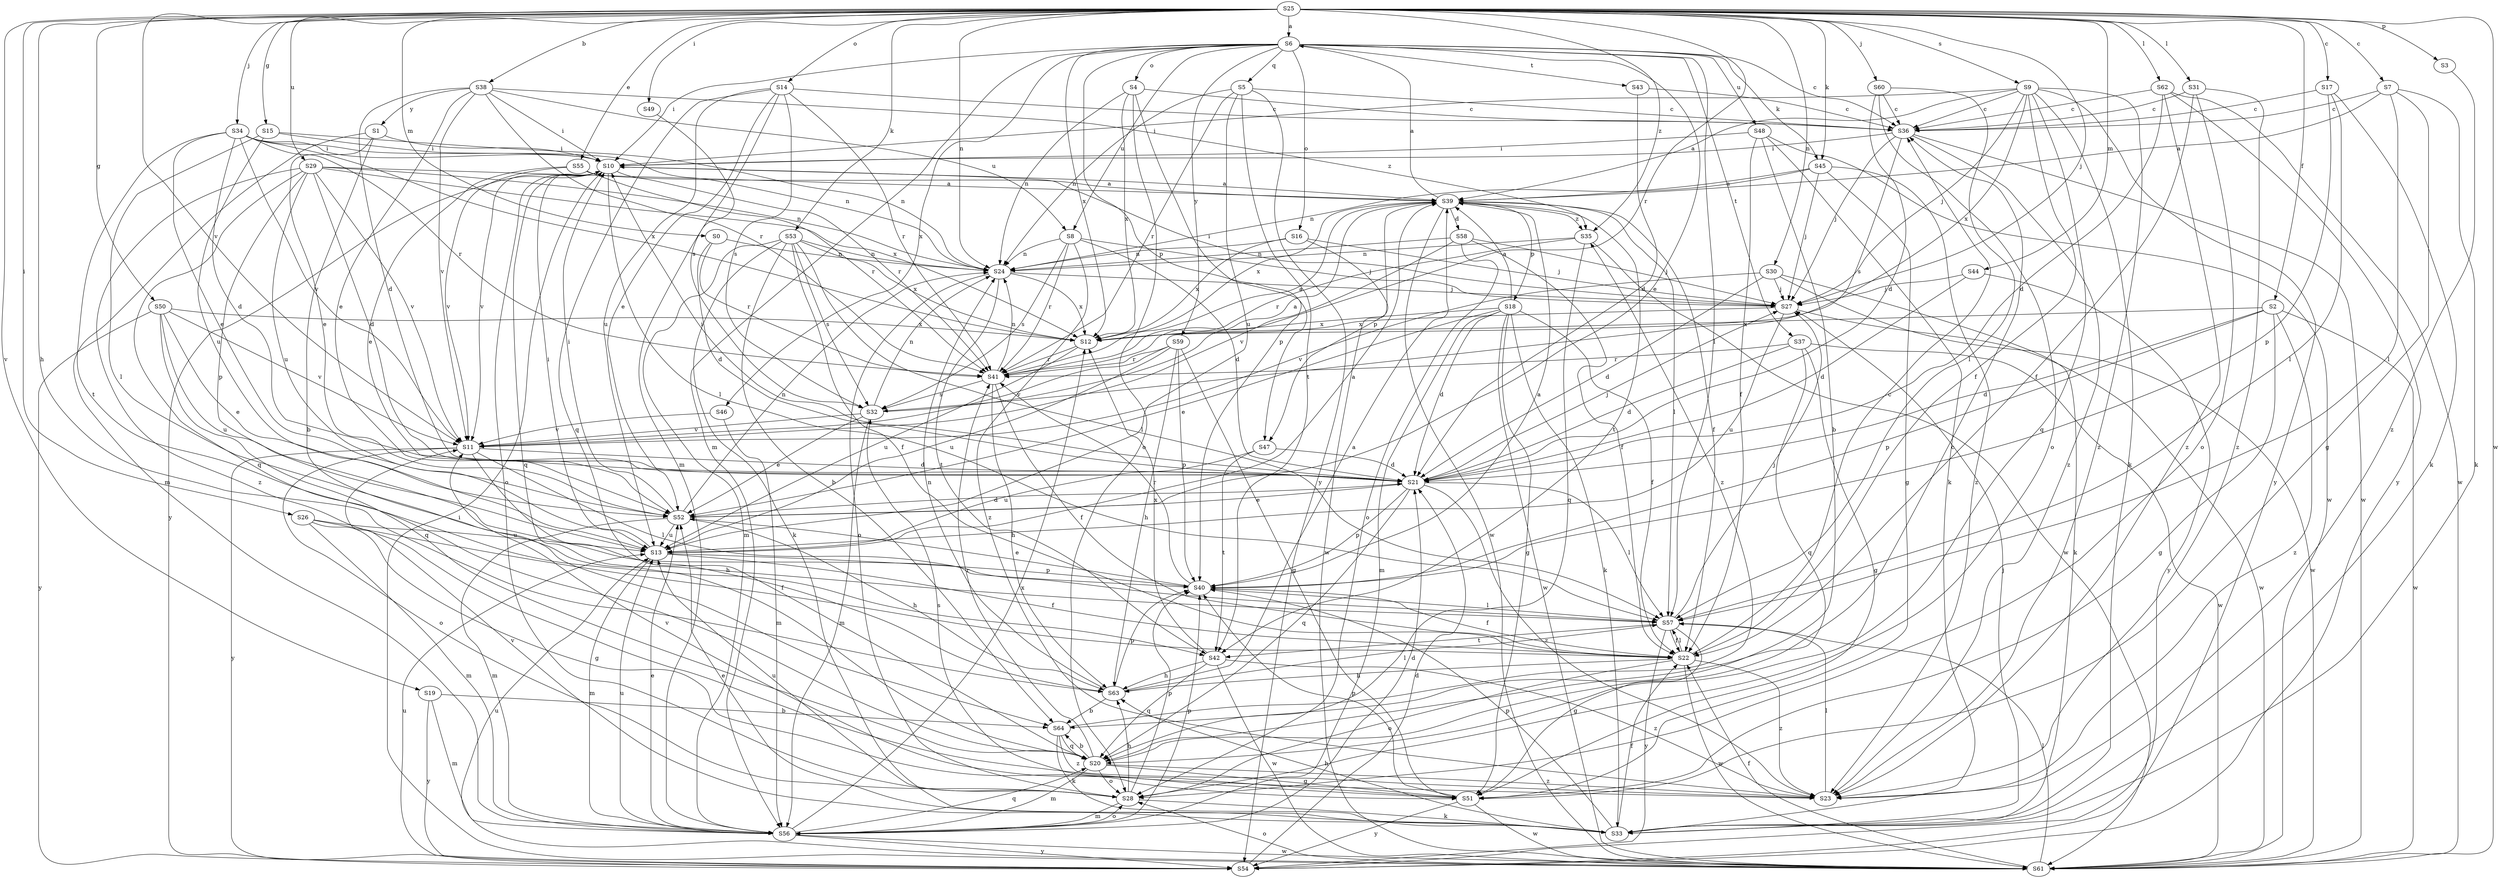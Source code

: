 strict digraph  {
S25;
S6;
S39;
S38;
S64;
S17;
S7;
S36;
S58;
S21;
S55;
S52;
S2;
S22;
S50;
S15;
S51;
S63;
S49;
S26;
S10;
S60;
S34;
S27;
S53;
S45;
S33;
S62;
S31;
S57;
S44;
S0;
S56;
S30;
S24;
S14;
S16;
S4;
S28;
S3;
S47;
S18;
S40;
S5;
S20;
S41;
S9;
S32;
S37;
S43;
S42;
S29;
S48;
S8;
S13;
S19;
S11;
S61;
S46;
S12;
S59;
S1;
S54;
S35;
S23;
S25 -> S6  [label=a];
S25 -> S38  [label=b];
S25 -> S17  [label=c];
S25 -> S7  [label=c];
S25 -> S55  [label=e];
S25 -> S2  [label=f];
S25 -> S50  [label=g];
S25 -> S15  [label=g];
S25 -> S63  [label=h];
S25 -> S49  [label=i];
S25 -> S26  [label=i];
S25 -> S60  [label=j];
S25 -> S34  [label=j];
S25 -> S27  [label=j];
S25 -> S53  [label=k];
S25 -> S45  [label=k];
S25 -> S62  [label=l];
S25 -> S31  [label=l];
S25 -> S44  [label=m];
S25 -> S0  [label=m];
S25 -> S30  [label=n];
S25 -> S24  [label=n];
S25 -> S14  [label=o];
S25 -> S3  [label=p];
S25 -> S41  [label=r];
S25 -> S9  [label=s];
S25 -> S29  [label=u];
S25 -> S19  [label=v];
S25 -> S11  [label=v];
S25 -> S61  [label=w];
S25 -> S35  [label=z];
S6 -> S36  [label=c];
S6 -> S52  [label=e];
S6 -> S10  [label=i];
S6 -> S45  [label=k];
S6 -> S57  [label=l];
S6 -> S56  [label=m];
S6 -> S16  [label=o];
S6 -> S4  [label=o];
S6 -> S47  [label=p];
S6 -> S5  [label=q];
S6 -> S37  [label=t];
S6 -> S43  [label=t];
S6 -> S48  [label=u];
S6 -> S8  [label=u];
S6 -> S46  [label=x];
S6 -> S12  [label=x];
S6 -> S59  [label=y];
S39 -> S6  [label=a];
S39 -> S58  [label=d];
S39 -> S22  [label=f];
S39 -> S57  [label=l];
S39 -> S47  [label=p];
S39 -> S18  [label=p];
S39 -> S42  [label=t];
S39 -> S61  [label=w];
S39 -> S12  [label=x];
S39 -> S35  [label=z];
S38 -> S21  [label=d];
S38 -> S52  [label=e];
S38 -> S10  [label=i];
S38 -> S41  [label=r];
S38 -> S8  [label=u];
S38 -> S11  [label=v];
S38 -> S1  [label=y];
S38 -> S35  [label=z];
S64 -> S33  [label=k];
S64 -> S20  [label=q];
S64 -> S35  [label=z];
S64 -> S23  [label=z];
S17 -> S36  [label=c];
S17 -> S33  [label=k];
S17 -> S57  [label=l];
S17 -> S40  [label=p];
S7 -> S39  [label=a];
S7 -> S36  [label=c];
S7 -> S51  [label=g];
S7 -> S33  [label=k];
S7 -> S57  [label=l];
S36 -> S10  [label=i];
S36 -> S27  [label=j];
S36 -> S32  [label=s];
S36 -> S61  [label=w];
S36 -> S23  [label=z];
S58 -> S22  [label=f];
S58 -> S27  [label=j];
S58 -> S24  [label=n];
S58 -> S28  [label=o];
S58 -> S11  [label=v];
S21 -> S52  [label=e];
S21 -> S10  [label=i];
S21 -> S27  [label=j];
S21 -> S57  [label=l];
S21 -> S40  [label=p];
S21 -> S20  [label=q];
S21 -> S23  [label=z];
S55 -> S39  [label=a];
S55 -> S52  [label=e];
S55 -> S41  [label=r];
S55 -> S11  [label=v];
S52 -> S21  [label=d];
S52 -> S63  [label=h];
S52 -> S10  [label=i];
S52 -> S56  [label=m];
S52 -> S24  [label=n];
S52 -> S13  [label=u];
S2 -> S21  [label=d];
S2 -> S51  [label=g];
S2 -> S40  [label=p];
S2 -> S61  [label=w];
S2 -> S12  [label=x];
S2 -> S23  [label=z];
S22 -> S36  [label=c];
S22 -> S63  [label=h];
S22 -> S57  [label=l];
S22 -> S28  [label=o];
S22 -> S61  [label=w];
S22 -> S23  [label=z];
S50 -> S52  [label=e];
S50 -> S20  [label=q];
S50 -> S13  [label=u];
S50 -> S11  [label=v];
S50 -> S12  [label=x];
S50 -> S54  [label=y];
S15 -> S10  [label=i];
S15 -> S57  [label=l];
S15 -> S24  [label=n];
S15 -> S13  [label=u];
S51 -> S40  [label=p];
S51 -> S32  [label=s];
S51 -> S11  [label=v];
S51 -> S61  [label=w];
S51 -> S54  [label=y];
S63 -> S39  [label=a];
S63 -> S64  [label=b];
S63 -> S57  [label=l];
S63 -> S24  [label=n];
S63 -> S40  [label=p];
S49 -> S32  [label=s];
S26 -> S22  [label=f];
S26 -> S51  [label=g];
S26 -> S56  [label=m];
S26 -> S13  [label=u];
S10 -> S39  [label=a];
S10 -> S57  [label=l];
S10 -> S28  [label=o];
S10 -> S20  [label=q];
S10 -> S41  [label=r];
S10 -> S11  [label=v];
S10 -> S54  [label=y];
S60 -> S36  [label=c];
S60 -> S21  [label=d];
S60 -> S57  [label=l];
S60 -> S28  [label=o];
S34 -> S21  [label=d];
S34 -> S52  [label=e];
S34 -> S10  [label=i];
S34 -> S24  [label=n];
S34 -> S41  [label=r];
S34 -> S42  [label=t];
S34 -> S11  [label=v];
S34 -> S12  [label=x];
S27 -> S10  [label=i];
S27 -> S13  [label=u];
S27 -> S61  [label=w];
S27 -> S12  [label=x];
S53 -> S64  [label=b];
S53 -> S22  [label=f];
S53 -> S33  [label=k];
S53 -> S57  [label=l];
S53 -> S56  [label=m];
S53 -> S24  [label=n];
S53 -> S32  [label=s];
S53 -> S12  [label=x];
S45 -> S39  [label=a];
S45 -> S51  [label=g];
S45 -> S27  [label=j];
S45 -> S24  [label=n];
S45 -> S23  [label=z];
S33 -> S52  [label=e];
S33 -> S22  [label=f];
S33 -> S63  [label=h];
S33 -> S27  [label=j];
S33 -> S40  [label=p];
S33 -> S11  [label=v];
S62 -> S36  [label=c];
S62 -> S21  [label=d];
S62 -> S61  [label=w];
S62 -> S54  [label=y];
S62 -> S23  [label=z];
S31 -> S36  [label=c];
S31 -> S22  [label=f];
S31 -> S28  [label=o];
S31 -> S23  [label=z];
S57 -> S22  [label=f];
S57 -> S51  [label=g];
S57 -> S27  [label=j];
S57 -> S42  [label=t];
S57 -> S54  [label=y];
S44 -> S21  [label=d];
S44 -> S27  [label=j];
S44 -> S54  [label=y];
S0 -> S21  [label=d];
S0 -> S24  [label=n];
S0 -> S41  [label=r];
S56 -> S21  [label=d];
S56 -> S52  [label=e];
S56 -> S28  [label=o];
S56 -> S40  [label=p];
S56 -> S20  [label=q];
S56 -> S13  [label=u];
S56 -> S61  [label=w];
S56 -> S12  [label=x];
S56 -> S54  [label=y];
S30 -> S21  [label=d];
S30 -> S27  [label=j];
S30 -> S33  [label=k];
S30 -> S11  [label=v];
S30 -> S61  [label=w];
S24 -> S27  [label=j];
S24 -> S28  [label=o];
S24 -> S42  [label=t];
S24 -> S12  [label=x];
S14 -> S36  [label=c];
S14 -> S52  [label=e];
S14 -> S56  [label=m];
S14 -> S20  [label=q];
S14 -> S41  [label=r];
S14 -> S32  [label=s];
S14 -> S13  [label=u];
S16 -> S27  [label=j];
S16 -> S24  [label=n];
S16 -> S61  [label=w];
S16 -> S12  [label=x];
S4 -> S36  [label=c];
S4 -> S24  [label=n];
S4 -> S28  [label=o];
S4 -> S40  [label=p];
S4 -> S12  [label=x];
S28 -> S63  [label=h];
S28 -> S33  [label=k];
S28 -> S56  [label=m];
S28 -> S40  [label=p];
S28 -> S13  [label=u];
S3 -> S23  [label=z];
S47 -> S21  [label=d];
S47 -> S42  [label=t];
S47 -> S13  [label=u];
S18 -> S39  [label=a];
S18 -> S21  [label=d];
S18 -> S52  [label=e];
S18 -> S22  [label=f];
S18 -> S51  [label=g];
S18 -> S33  [label=k];
S18 -> S56  [label=m];
S18 -> S61  [label=w];
S18 -> S12  [label=x];
S40 -> S39  [label=a];
S40 -> S52  [label=e];
S40 -> S22  [label=f];
S40 -> S57  [label=l];
S40 -> S41  [label=r];
S5 -> S36  [label=c];
S5 -> S24  [label=n];
S5 -> S41  [label=r];
S5 -> S42  [label=t];
S5 -> S13  [label=u];
S5 -> S54  [label=y];
S20 -> S64  [label=b];
S20 -> S36  [label=c];
S20 -> S51  [label=g];
S20 -> S56  [label=m];
S20 -> S28  [label=o];
S20 -> S41  [label=r];
S20 -> S23  [label=z];
S41 -> S39  [label=a];
S41 -> S22  [label=f];
S41 -> S63  [label=h];
S41 -> S24  [label=n];
S41 -> S32  [label=s];
S9 -> S39  [label=a];
S9 -> S36  [label=c];
S9 -> S22  [label=f];
S9 -> S10  [label=i];
S9 -> S27  [label=j];
S9 -> S33  [label=k];
S9 -> S20  [label=q];
S9 -> S12  [label=x];
S9 -> S54  [label=y];
S9 -> S23  [label=z];
S32 -> S39  [label=a];
S32 -> S52  [label=e];
S32 -> S56  [label=m];
S32 -> S24  [label=n];
S32 -> S11  [label=v];
S37 -> S21  [label=d];
S37 -> S51  [label=g];
S37 -> S20  [label=q];
S37 -> S41  [label=r];
S37 -> S61  [label=w];
S43 -> S36  [label=c];
S43 -> S21  [label=d];
S42 -> S63  [label=h];
S42 -> S20  [label=q];
S42 -> S61  [label=w];
S42 -> S12  [label=x];
S42 -> S23  [label=z];
S29 -> S39  [label=a];
S29 -> S21  [label=d];
S29 -> S24  [label=n];
S29 -> S40  [label=p];
S29 -> S20  [label=q];
S29 -> S13  [label=u];
S29 -> S11  [label=v];
S29 -> S12  [label=x];
S29 -> S23  [label=z];
S48 -> S64  [label=b];
S48 -> S22  [label=f];
S48 -> S10  [label=i];
S48 -> S33  [label=k];
S48 -> S61  [label=w];
S8 -> S21  [label=d];
S8 -> S27  [label=j];
S8 -> S24  [label=n];
S8 -> S41  [label=r];
S8 -> S32  [label=s];
S8 -> S23  [label=z];
S13 -> S39  [label=a];
S13 -> S22  [label=f];
S13 -> S10  [label=i];
S13 -> S56  [label=m];
S13 -> S40  [label=p];
S19 -> S64  [label=b];
S19 -> S56  [label=m];
S19 -> S54  [label=y];
S11 -> S21  [label=d];
S11 -> S63  [label=h];
S11 -> S57  [label=l];
S11 -> S28  [label=o];
S11 -> S54  [label=y];
S61 -> S22  [label=f];
S61 -> S10  [label=i];
S61 -> S57  [label=l];
S61 -> S28  [label=o];
S61 -> S13  [label=u];
S46 -> S56  [label=m];
S46 -> S11  [label=v];
S12 -> S41  [label=r];
S12 -> S13  [label=u];
S59 -> S51  [label=g];
S59 -> S63  [label=h];
S59 -> S40  [label=p];
S59 -> S41  [label=r];
S59 -> S13  [label=u];
S59 -> S11  [label=v];
S1 -> S64  [label=b];
S1 -> S52  [label=e];
S1 -> S10  [label=i];
S1 -> S56  [label=m];
S54 -> S21  [label=d];
S54 -> S13  [label=u];
S35 -> S24  [label=n];
S35 -> S20  [label=q];
S35 -> S41  [label=r];
S35 -> S61  [label=w];
S23 -> S57  [label=l];
}
